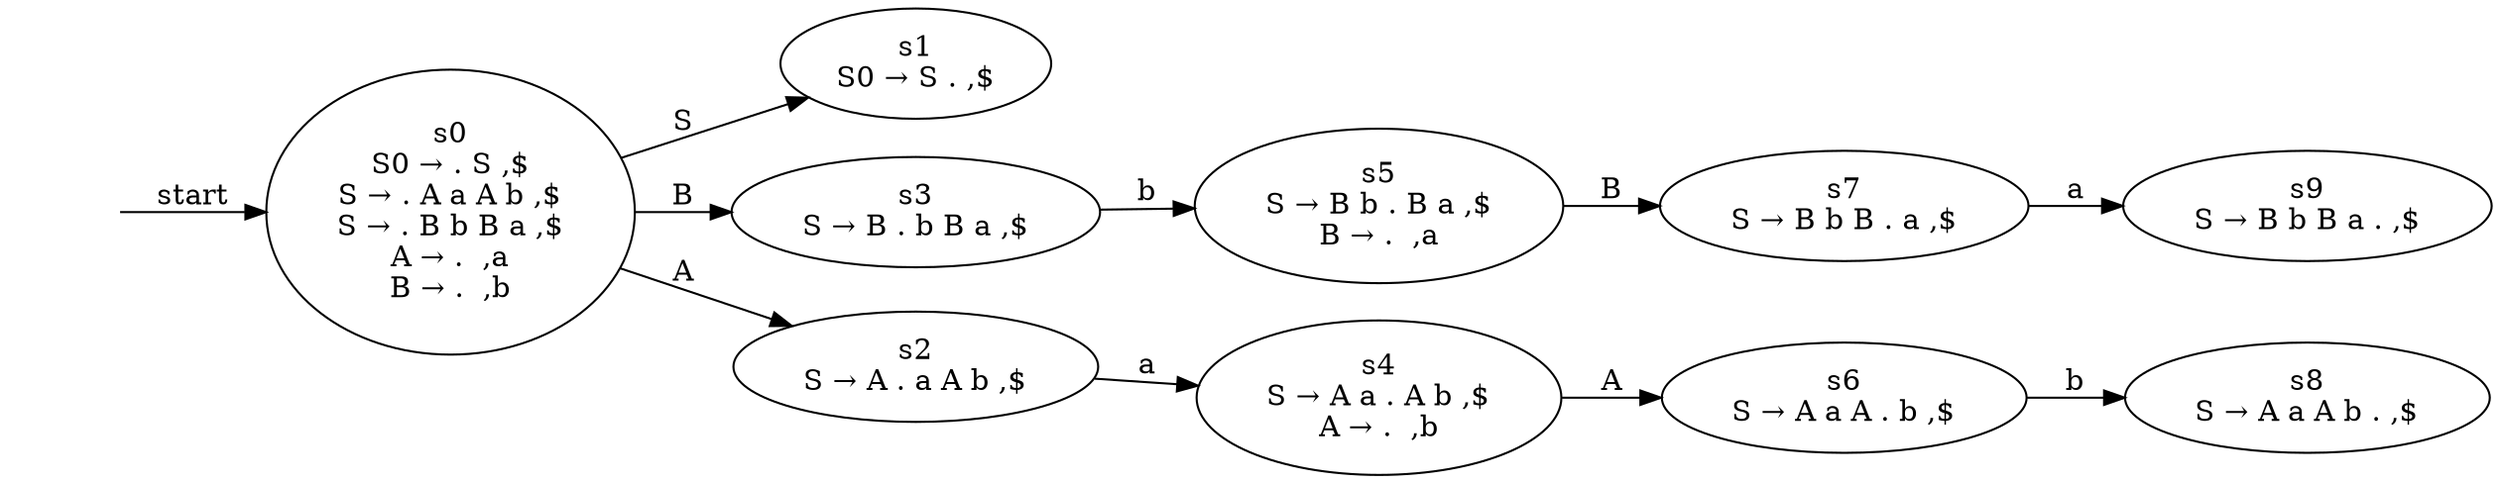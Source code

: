 digraph dfa {
	graph [rankdir=LR]
	s0 [label="s0
S0 → . S ,$
S → . A a A b ,$
S → . B b B a ,$
A → .  ,a
B → .  ,b"]
	s1 [label="s1
S0 → S . ,$"]
	s0 -> s1 [label=S]
	s3 [label="s3
S → B . b B a ,$"]
	s0 -> s3 [label=B]
	s2 [label="s2
S → A . a A b ,$"]
	s0 -> s2 [label=A]
	s5 [label="s5
S → B b . B a ,$
B → .  ,a"]
	s3 -> s5 [label=b]
	s4 [label="s4
S → A a . A b ,$
A → .  ,b"]
	s2 -> s4 [label=a]
	s7 [label="s7
S → B b B . a ,$"]
	s5 -> s7 [label=B]
	s6 [label="s6
S → A a A . b ,$"]
	s4 -> s6 [label=A]
	s9 [label="s9
S → B b B a . ,$"]
	s7 -> s9 [label=a]
	s8 [label="s8
S → A a A b . ,$"]
	s6 -> s8 [label=b]
	"" [shape=none]
	"" -> s0 [label=start]
}
